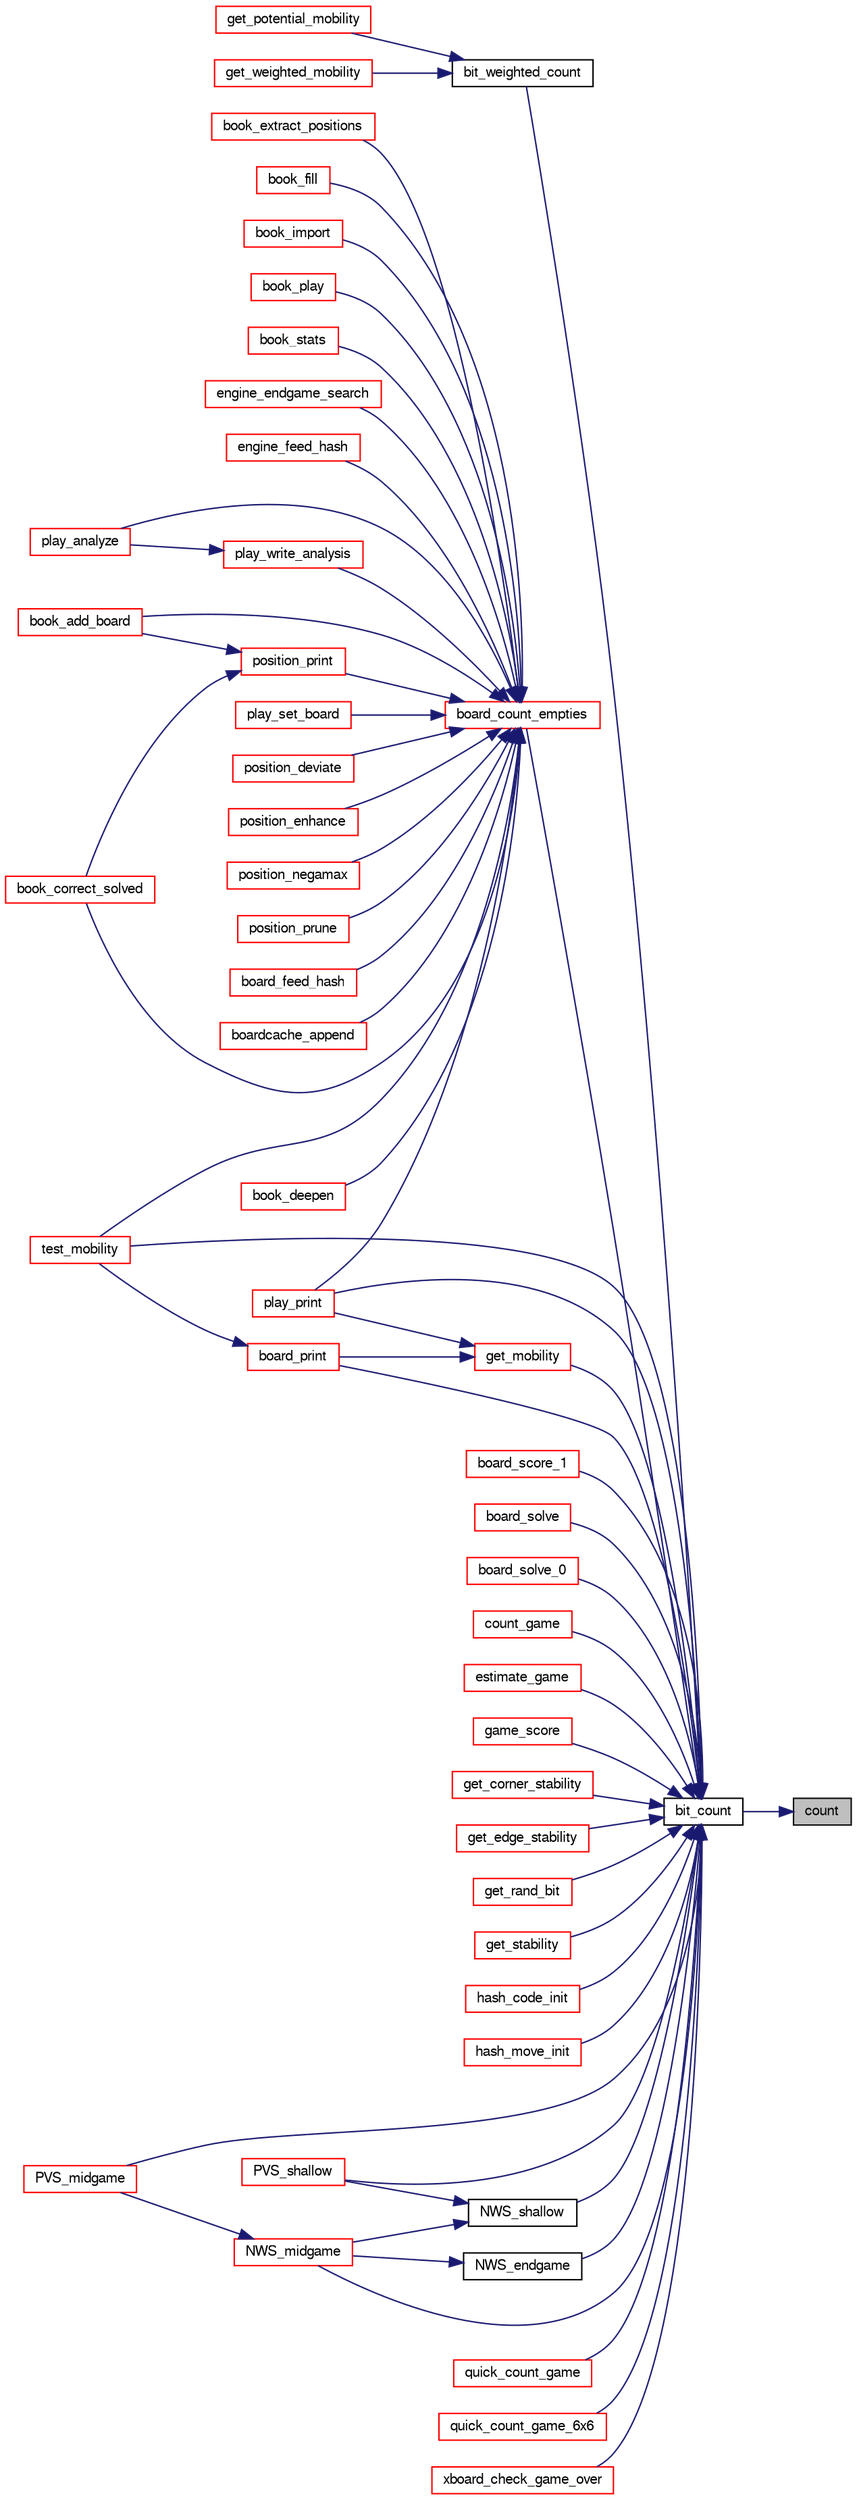 digraph "count"
{
 // LATEX_PDF_SIZE
  bgcolor="transparent";
  edge [fontname="FreeSans",fontsize="10",labelfontname="FreeSans",labelfontsize="10"];
  node [fontname="FreeSans",fontsize="10",shape=record];
  rankdir="RL";
  Node1 [label="count",height=0.2,width=0.4,color="black", fillcolor="grey75", style="filled", fontcolor="black",tooltip=" "];
  Node1 -> Node2 [dir="back",color="midnightblue",fontsize="10",style="solid",fontname="FreeSans"];
  Node2 [label="bit_count",height=0.2,width=0.4,color="black",URL="$bit_8c.html#a830fec0a90989da1f1900ff609b92167",tooltip="Count the number of bits set to one in an unsigned long long."];
  Node2 -> Node3 [dir="back",color="midnightblue",fontsize="10",style="solid",fontname="FreeSans"];
  Node3 [label="bit_weighted_count",height=0.2,width=0.4,color="black",URL="$bit_8c.html#aefcb882fe9c50f3876d40068eb20bf75",tooltip="count the number of discs, counting the corners twice."];
  Node3 -> Node4 [dir="back",color="midnightblue",fontsize="10",style="solid",fontname="FreeSans"];
  Node4 [label="get_potential_mobility",height=0.2,width=0.4,color="red",URL="$board_8c.html#a37c8260983ce689a39ff729aa847e5be",tooltip="Get potential mobility."];
  Node3 -> Node93 [dir="back",color="midnightblue",fontsize="10",style="solid",fontname="FreeSans"];
  Node93 [label="get_weighted_mobility",height=0.2,width=0.4,color="red",URL="$board_8c.html#a90d4175b14d6048aa01ee0daa59be762",tooltip=" "];
  Node2 -> Node94 [dir="back",color="midnightblue",fontsize="10",style="solid",fontname="FreeSans"];
  Node94 [label="board_count_empties",height=0.2,width=0.4,color="red",URL="$board_8c.html#a35de0f1560f069cd442105c319df2c15",tooltip="Check if the game is over."];
  Node94 -> Node95 [dir="back",color="midnightblue",fontsize="10",style="solid",fontname="FreeSans"];
  Node95 [label="board_feed_hash",height=0.2,width=0.4,color="red",URL="$book_8c.html#a9c0c6a1b902182109525eb3e10db7cad",tooltip="Feed hash from a position."];
  Node94 -> Node97 [dir="back",color="midnightblue",fontsize="10",style="solid",fontname="FreeSans"];
  Node97 [label="boardcache_append",height=0.2,width=0.4,color="red",URL="$perft_8c.html#ab89d904b22937c99cb208063ab0e80b1",tooltip=" "];
  Node94 -> Node45 [dir="back",color="midnightblue",fontsize="10",style="solid",fontname="FreeSans"];
  Node45 [label="book_add_board",height=0.2,width=0.4,color="red",URL="$book_8c.html#a429dbc3a206062b05e0e9da5f6fd8452",tooltip="Add a position."];
  Node94 -> Node59 [dir="back",color="midnightblue",fontsize="10",style="solid",fontname="FreeSans"];
  Node59 [label="book_correct_solved",height=0.2,width=0.4,color="red",URL="$book_8c.html#a5d47bbd4e02ae5c77348337d33a5a5d1",tooltip="Correct wrong solved score in the book."];
  Node94 -> Node60 [dir="back",color="midnightblue",fontsize="10",style="solid",fontname="FreeSans"];
  Node60 [label="book_deepen",height=0.2,width=0.4,color="red",URL="$book_8c.html#a3421ecf81896bfc86ffc3ebe851699c8",tooltip="Deepen a book."];
  Node94 -> Node104 [dir="back",color="midnightblue",fontsize="10",style="solid",fontname="FreeSans"];
  Node104 [label="book_extract_positions",height=0.2,width=0.4,color="red",URL="$book_8c.html#a0e747ea137315fed0a141a8b371c8960",tooltip="print a set of position."];
  Node94 -> Node47 [dir="back",color="midnightblue",fontsize="10",style="solid",fontname="FreeSans"];
  Node47 [label="book_fill",height=0.2,width=0.4,color="red",URL="$book_8c.html#a8b077347609455ad7b3647212dde9cff",tooltip="Fill a book."];
  Node94 -> Node51 [dir="back",color="midnightblue",fontsize="10",style="solid",fontname="FreeSans"];
  Node51 [label="book_import",height=0.2,width=0.4,color="red",URL="$book_8c.html#a4712b08434258f4d8d8808cc6ce94914",tooltip="Import an opening book."];
  Node94 -> Node66 [dir="back",color="midnightblue",fontsize="10",style="solid",fontname="FreeSans"];
  Node66 [label="book_play",height=0.2,width=0.4,color="red",URL="$book_8c.html#a4c8729064ee16b36991b76d0382aafa3",tooltip="Play."];
  Node94 -> Node105 [dir="back",color="midnightblue",fontsize="10",style="solid",fontname="FreeSans"];
  Node105 [label="book_stats",height=0.2,width=0.4,color="red",URL="$book_8c.html#acd2e90d7faf0abca04a9c3b238d6727a",tooltip="print book statistics."];
  Node94 -> Node8 [dir="back",color="midnightblue",fontsize="10",style="solid",fontname="FreeSans"];
  Node8 [label="engine_endgame_search",height=0.2,width=0.4,color="red",URL="$cassio_8c.html#a59118e647ced4f05560b431b30ad73b9",tooltip="Endgame search."];
  Node94 -> Node106 [dir="back",color="midnightblue",fontsize="10",style="solid",fontname="FreeSans"];
  Node106 [label="engine_feed_hash",height=0.2,width=0.4,color="red",URL="$cassio_8c.html#ae2cc32f6d429a43d8a5b05db74112cc1",tooltip="feed hash table"];
  Node94 -> Node28 [dir="back",color="midnightblue",fontsize="10",style="solid",fontname="FreeSans"];
  Node28 [label="play_analyze",height=0.2,width=0.4,color="red",URL="$play_8c.html#a32624a895b8cf4ec475a8de0ee5df3a1",tooltip="Analyze a played game."];
  Node94 -> Node107 [dir="back",color="midnightblue",fontsize="10",style="solid",fontname="FreeSans"];
  Node107 [label="play_print",height=0.2,width=0.4,color="red",URL="$play_8c.html#a271dcbbc65d1c9645070a03676a0fe29",tooltip="Print the game state."];
  Node94 -> Node108 [dir="back",color="midnightblue",fontsize="10",style="solid",fontname="FreeSans"];
  Node108 [label="play_set_board",height=0.2,width=0.4,color="red",URL="$play_8c.html#a1bfe6e6fbf65454d1f4e807358400661",tooltip="Set a new board."];
  Node94 -> Node109 [dir="back",color="midnightblue",fontsize="10",style="solid",fontname="FreeSans"];
  Node109 [label="play_write_analysis",height=0.2,width=0.4,color="red",URL="$play_8c.html#afeed2ec8c963958cde256e5ff1b33aa4",tooltip="Write a line if an analysis."];
  Node109 -> Node28 [dir="back",color="midnightblue",fontsize="10",style="solid",fontname="FreeSans"];
  Node94 -> Node111 [dir="back",color="midnightblue",fontsize="10",style="solid",fontname="FreeSans"];
  Node111 [label="position_deviate",height=0.2,width=0.4,color="red",URL="$book_8c.html#ae9ee489a468274fd83808c53da0418c9",tooltip="Deviate a position."];
  Node94 -> Node112 [dir="back",color="midnightblue",fontsize="10",style="solid",fontname="FreeSans"];
  Node112 [label="position_enhance",height=0.2,width=0.4,color="red",URL="$book_8c.html#ae7bdabeabfe76594a8c99bcdb98dedff",tooltip="Enhance a position."];
  Node94 -> Node113 [dir="back",color="midnightblue",fontsize="10",style="solid",fontname="FreeSans"];
  Node113 [label="position_negamax",height=0.2,width=0.4,color="red",URL="$book_8c.html#a0f9f396689401dd6b9b1e3cc8cc26ab1",tooltip="Negamax a position."];
  Node94 -> Node117 [dir="back",color="midnightblue",fontsize="10",style="solid",fontname="FreeSans"];
  Node117 [label="position_print",height=0.2,width=0.4,color="red",URL="$book_8c.html#a804457298fe82d9bbfb92588288aa406",tooltip="print a position in a compact but readable format."];
  Node117 -> Node45 [dir="back",color="midnightblue",fontsize="10",style="solid",fontname="FreeSans"];
  Node117 -> Node59 [dir="back",color="midnightblue",fontsize="10",style="solid",fontname="FreeSans"];
  Node94 -> Node123 [dir="back",color="midnightblue",fontsize="10",style="solid",fontname="FreeSans"];
  Node123 [label="position_prune",height=0.2,width=0.4,color="red",URL="$book_8c.html#a7e9f0294a921db58731bfe94cd5e4579",tooltip="Prune a position."];
  Node94 -> Node128 [dir="back",color="midnightblue",fontsize="10",style="solid",fontname="FreeSans"];
  Node128 [label="test_mobility",height=0.2,width=0.4,color="red",URL="$perft_8c.html#ae7b1869bd17da35bc80e06b77687f8af",tooltip="Estimate move counts from a single game."];
  Node2 -> Node129 [dir="back",color="midnightblue",fontsize="10",style="solid",fontname="FreeSans"];
  Node129 [label="board_print",height=0.2,width=0.4,color="red",URL="$board_8c.html#a27ccb92684d9e7194eeb3bc34311ad55",tooltip="Print out the board."];
  Node129 -> Node128 [dir="back",color="midnightblue",fontsize="10",style="solid",fontname="FreeSans"];
  Node2 -> Node253 [dir="back",color="midnightblue",fontsize="10",style="solid",fontname="FreeSans"];
  Node253 [label="board_score_1",height=0.2,width=0.4,color="red",URL="$endgame_8c.html#a759818a10e7318132e526559360df1fd",tooltip="Get the final score."];
  Node2 -> Node256 [dir="back",color="midnightblue",fontsize="10",style="solid",fontname="FreeSans"];
  Node256 [label="board_solve",height=0.2,width=0.4,color="red",URL="$endgame_8c.html#a5141642bcda4dd304ddc0b534183e2ba",tooltip="Get the final score."];
  Node2 -> Node258 [dir="back",color="midnightblue",fontsize="10",style="solid",fontname="FreeSans"];
  Node258 [label="board_solve_0",height=0.2,width=0.4,color="red",URL="$endgame_8c.html#aac6540c0286da54d4cdd700e70bfecdf",tooltip="Get the final score."];
  Node2 -> Node260 [dir="back",color="midnightblue",fontsize="10",style="solid",fontname="FreeSans"];
  Node260 [label="count_game",height=0.2,width=0.4,color="red",URL="$perft_8c.html#af5e8b9b385ea97f1c30654db2a347a30",tooltip="Move generator performance test function."];
  Node2 -> Node261 [dir="back",color="midnightblue",fontsize="10",style="solid",fontname="FreeSans"];
  Node261 [label="estimate_game",height=0.2,width=0.4,color="red",URL="$perft_8c.html#a47a6187e74d99b2a53f3ef9dd44da4b9",tooltip="Estimate move counts from a single game."];
  Node2 -> Node169 [dir="back",color="midnightblue",fontsize="10",style="solid",fontname="FreeSans"];
  Node169 [label="game_score",height=0.2,width=0.4,color="red",URL="$game_8c.html#af03df99b0209fcc5eb87c9571876206f",tooltip="Compute the final score of the game, for the initial player."];
  Node2 -> Node262 [dir="back",color="midnightblue",fontsize="10",style="solid",fontname="FreeSans"];
  Node262 [label="get_corner_stability",height=0.2,width=0.4,color="red",URL="$board_8c.html#a4ba3d3df11c990f611a51091c0e8b551",tooltip="Estimate corner stability."];
  Node2 -> Node263 [dir="back",color="midnightblue",fontsize="10",style="solid",fontname="FreeSans"];
  Node263 [label="get_edge_stability",height=0.2,width=0.4,color="red",URL="$board_8c.html#a75734142c7056ea6b146890479c7138e",tooltip="Estimate the stability of edges."];
  Node2 -> Node264 [dir="back",color="midnightblue",fontsize="10",style="solid",fontname="FreeSans"];
  Node264 [label="get_mobility",height=0.2,width=0.4,color="red",URL="$board_8c.html#a7509639c4e49c56fe83b3d978580ed42",tooltip="Count legal moves."];
  Node264 -> Node129 [dir="back",color="midnightblue",fontsize="10",style="solid",fontname="FreeSans"];
  Node264 -> Node107 [dir="back",color="midnightblue",fontsize="10",style="solid",fontname="FreeSans"];
  Node2 -> Node268 [dir="back",color="midnightblue",fontsize="10",style="solid",fontname="FreeSans"];
  Node268 [label="get_rand_bit",height=0.2,width=0.4,color="red",URL="$bit_8c.html#a680773fc259ac83aa5080b1b5192ac80",tooltip="Get a random set bit index."];
  Node2 -> Node269 [dir="back",color="midnightblue",fontsize="10",style="solid",fontname="FreeSans"];
  Node269 [label="get_stability",height=0.2,width=0.4,color="red",URL="$board_8c.html#a60e2b7416c26d30fd43e091c954d43b8",tooltip="Estimate the stability."];
  Node2 -> Node273 [dir="back",color="midnightblue",fontsize="10",style="solid",fontname="FreeSans"];
  Node273 [label="hash_code_init",height=0.2,width=0.4,color="red",URL="$hash-lock-free_8c.html#af907e72587db645709534fcd05e6083a",tooltip="Initialize global hash code data."];
  Node2 -> Node274 [dir="back",color="midnightblue",fontsize="10",style="solid",fontname="FreeSans"];
  Node274 [label="hash_move_init",height=0.2,width=0.4,color="red",URL="$hash-lock-free_8c.html#ac070cf03d8da10ff5e813f165cd8312d",tooltip="Initialize global hash move data."];
  Node2 -> Node70 [dir="back",color="midnightblue",fontsize="10",style="solid",fontname="FreeSans"];
  Node70 [label="NWS_endgame",height=0.2,width=0.4,color="black",URL="$endgame_8c.html#a3a2fd5b24cddcf17f9b29921bbf9ec57",tooltip="Evaluate an endgame position with a Null Window Search algorithm."];
  Node70 -> Node71 [dir="back",color="midnightblue",fontsize="10",style="solid",fontname="FreeSans"];
  Node71 [label="NWS_midgame",height=0.2,width=0.4,color="red",URL="$midgame_8c.html#a124e89d53abb00ee28a9f3135b5682dc",tooltip="Evaluate a midgame position with a Null Window Search algorithm."];
  Node71 -> Node72 [dir="back",color="midnightblue",fontsize="10",style="solid",fontname="FreeSans"];
  Node72 [label="PVS_midgame",height=0.2,width=0.4,color="red",URL="$midgame_8c.html#a356424012da8237d13afb64450c0fb33",tooltip="Evaluate a position with a deep Principal Variation Search algorithm."];
  Node2 -> Node71 [dir="back",color="midnightblue",fontsize="10",style="solid",fontname="FreeSans"];
  Node2 -> Node87 [dir="back",color="midnightblue",fontsize="10",style="solid",fontname="FreeSans"];
  Node87 [label="NWS_shallow",height=0.2,width=0.4,color="black",URL="$midgame_8c.html#af1a84e98330ad790762f316451f36067",tooltip="Evaluate a midgame position with a Null Window Search algorithm."];
  Node87 -> Node71 [dir="back",color="midnightblue",fontsize="10",style="solid",fontname="FreeSans"];
  Node87 -> Node88 [dir="back",color="midnightblue",fontsize="10",style="solid",fontname="FreeSans"];
  Node88 [label="PVS_shallow",height=0.2,width=0.4,color="red",URL="$midgame_8c.html#a3d850972578e626b2a9d566152b681f5",tooltip="Evaluate a midgame position at shallow depth."];
  Node2 -> Node107 [dir="back",color="midnightblue",fontsize="10",style="solid",fontname="FreeSans"];
  Node2 -> Node72 [dir="back",color="midnightblue",fontsize="10",style="solid",fontname="FreeSans"];
  Node2 -> Node88 [dir="back",color="midnightblue",fontsize="10",style="solid",fontname="FreeSans"];
  Node2 -> Node214 [dir="back",color="midnightblue",fontsize="10",style="solid",fontname="FreeSans"];
  Node214 [label="quick_count_game",height=0.2,width=0.4,color="red",URL="$perft_8c.html#a7def9bbbbbd65f8951726a9626e459b5",tooltip="Count games recursively."];
  Node2 -> Node216 [dir="back",color="midnightblue",fontsize="10",style="solid",fontname="FreeSans"];
  Node216 [label="quick_count_game_6x6",height=0.2,width=0.4,color="red",URL="$perft_8c.html#a7a530c0959e88966291040639ba1e5ad",tooltip="Count games recursively."];
  Node2 -> Node128 [dir="back",color="midnightblue",fontsize="10",style="solid",fontname="FreeSans"];
  Node2 -> Node275 [dir="back",color="midnightblue",fontsize="10",style="solid",fontname="FreeSans"];
  Node275 [label="xboard_check_game_over",height=0.2,width=0.4,color="red",URL="$xboard_8c.html#a14d8dd2a07b408d8cde575639502fd62",tooltip="Check if the game is over."];
}
